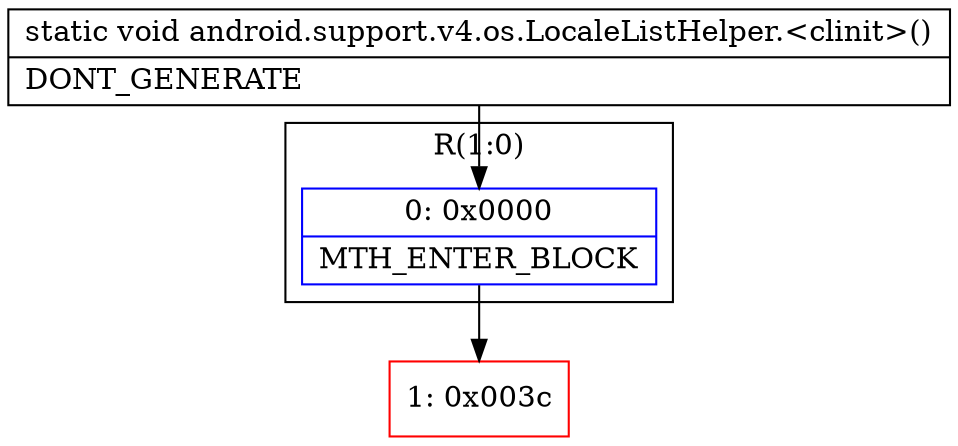 digraph "CFG forandroid.support.v4.os.LocaleListHelper.\<clinit\>()V" {
subgraph cluster_Region_258846730 {
label = "R(1:0)";
node [shape=record,color=blue];
Node_0 [shape=record,label="{0\:\ 0x0000|MTH_ENTER_BLOCK\l}"];
}
Node_1 [shape=record,color=red,label="{1\:\ 0x003c}"];
MethodNode[shape=record,label="{static void android.support.v4.os.LocaleListHelper.\<clinit\>()  | DONT_GENERATE\l}"];
MethodNode -> Node_0;
Node_0 -> Node_1;
}


